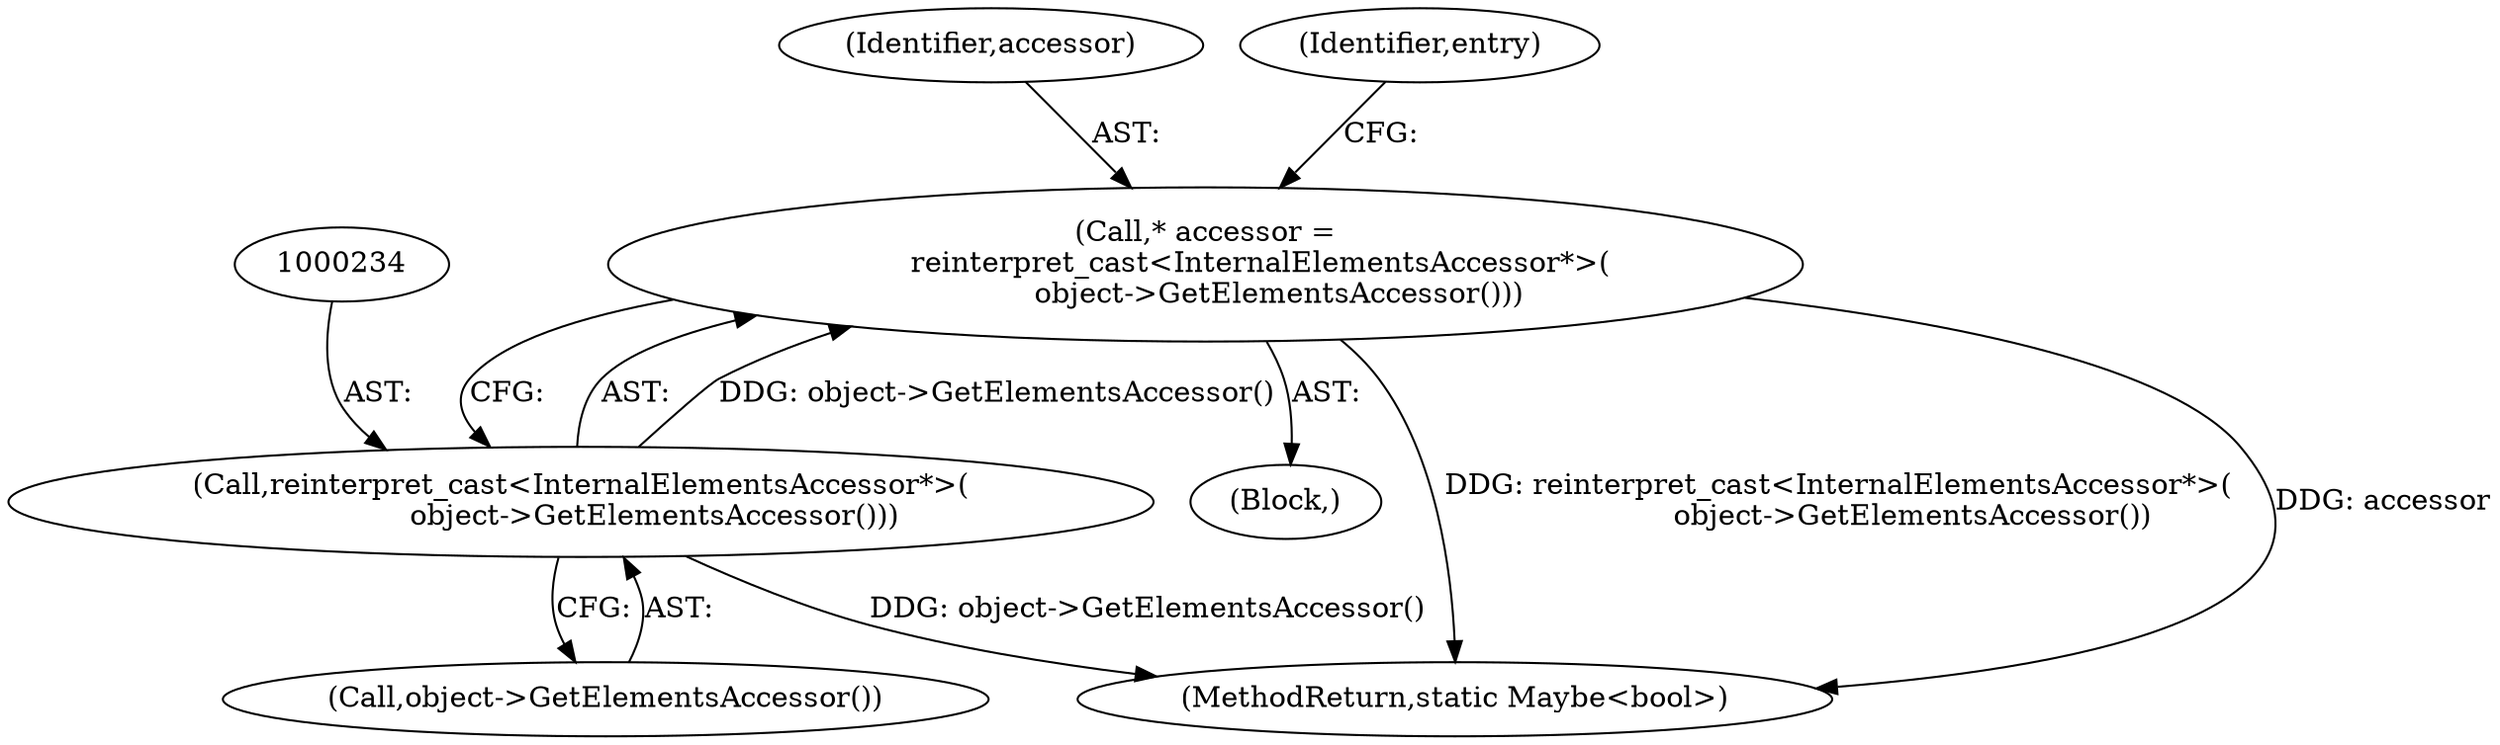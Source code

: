 digraph "0_Android_a24543157ae2cdd25da43e20f4e48a07481e6ceb@pointer" {
"1000231" [label="(Call,* accessor =\n            reinterpret_cast<InternalElementsAccessor*>(\n                object->GetElementsAccessor()))"];
"1000233" [label="(Call,reinterpret_cast<InternalElementsAccessor*>(\n                object->GetElementsAccessor()))"];
"1000235" [label="(Call,object->GetElementsAccessor())"];
"1000229" [label="(Block,)"];
"1000283" [label="(MethodReturn,static Maybe<bool>)"];
"1000232" [label="(Identifier,accessor)"];
"1000231" [label="(Call,* accessor =\n            reinterpret_cast<InternalElementsAccessor*>(\n                object->GetElementsAccessor()))"];
"1000238" [label="(Identifier,entry)"];
"1000233" [label="(Call,reinterpret_cast<InternalElementsAccessor*>(\n                object->GetElementsAccessor()))"];
"1000231" -> "1000229"  [label="AST: "];
"1000231" -> "1000233"  [label="CFG: "];
"1000232" -> "1000231"  [label="AST: "];
"1000233" -> "1000231"  [label="AST: "];
"1000238" -> "1000231"  [label="CFG: "];
"1000231" -> "1000283"  [label="DDG: reinterpret_cast<InternalElementsAccessor*>(\n                object->GetElementsAccessor())"];
"1000231" -> "1000283"  [label="DDG: accessor"];
"1000233" -> "1000231"  [label="DDG: object->GetElementsAccessor()"];
"1000233" -> "1000235"  [label="CFG: "];
"1000234" -> "1000233"  [label="AST: "];
"1000235" -> "1000233"  [label="AST: "];
"1000233" -> "1000283"  [label="DDG: object->GetElementsAccessor()"];
}
